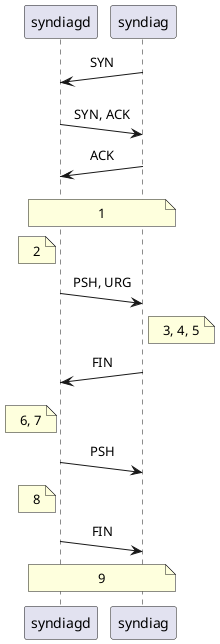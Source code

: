 @startuml

skinparam defaulttextalignment center

syndiagd (10)<- syndiag: SYN
syndiagd ->(10) syndiag: SYN, ACK
syndiagd (10)<- syndiag: ACK
note over syndiagd, syndiag: 1
note left syndiagd: 2
syndiagd ->(10) syndiag: PSH, URG
note right syndiag: 3, 4, 5
syndiagd (10)<- syndiag: FIN
note left syndiagd: 6, 7
syndiagd ->(10) syndiag: PSH
note left syndiagd: 8
syndiagd ->(10) syndiag: FIN
note over syndiagd, syndiag: 9

@enduml

